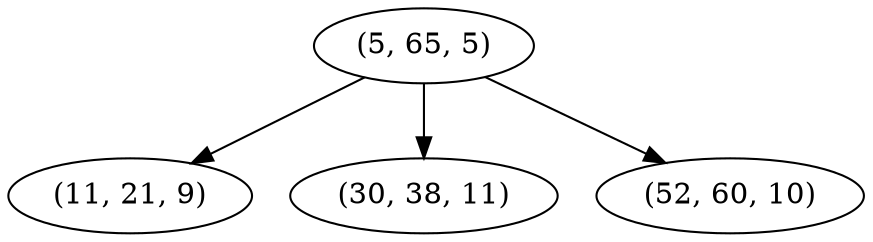 digraph tree {
    "(5, 65, 5)";
    "(11, 21, 9)";
    "(30, 38, 11)";
    "(52, 60, 10)";
    "(5, 65, 5)" -> "(11, 21, 9)";
    "(5, 65, 5)" -> "(30, 38, 11)";
    "(5, 65, 5)" -> "(52, 60, 10)";
}
